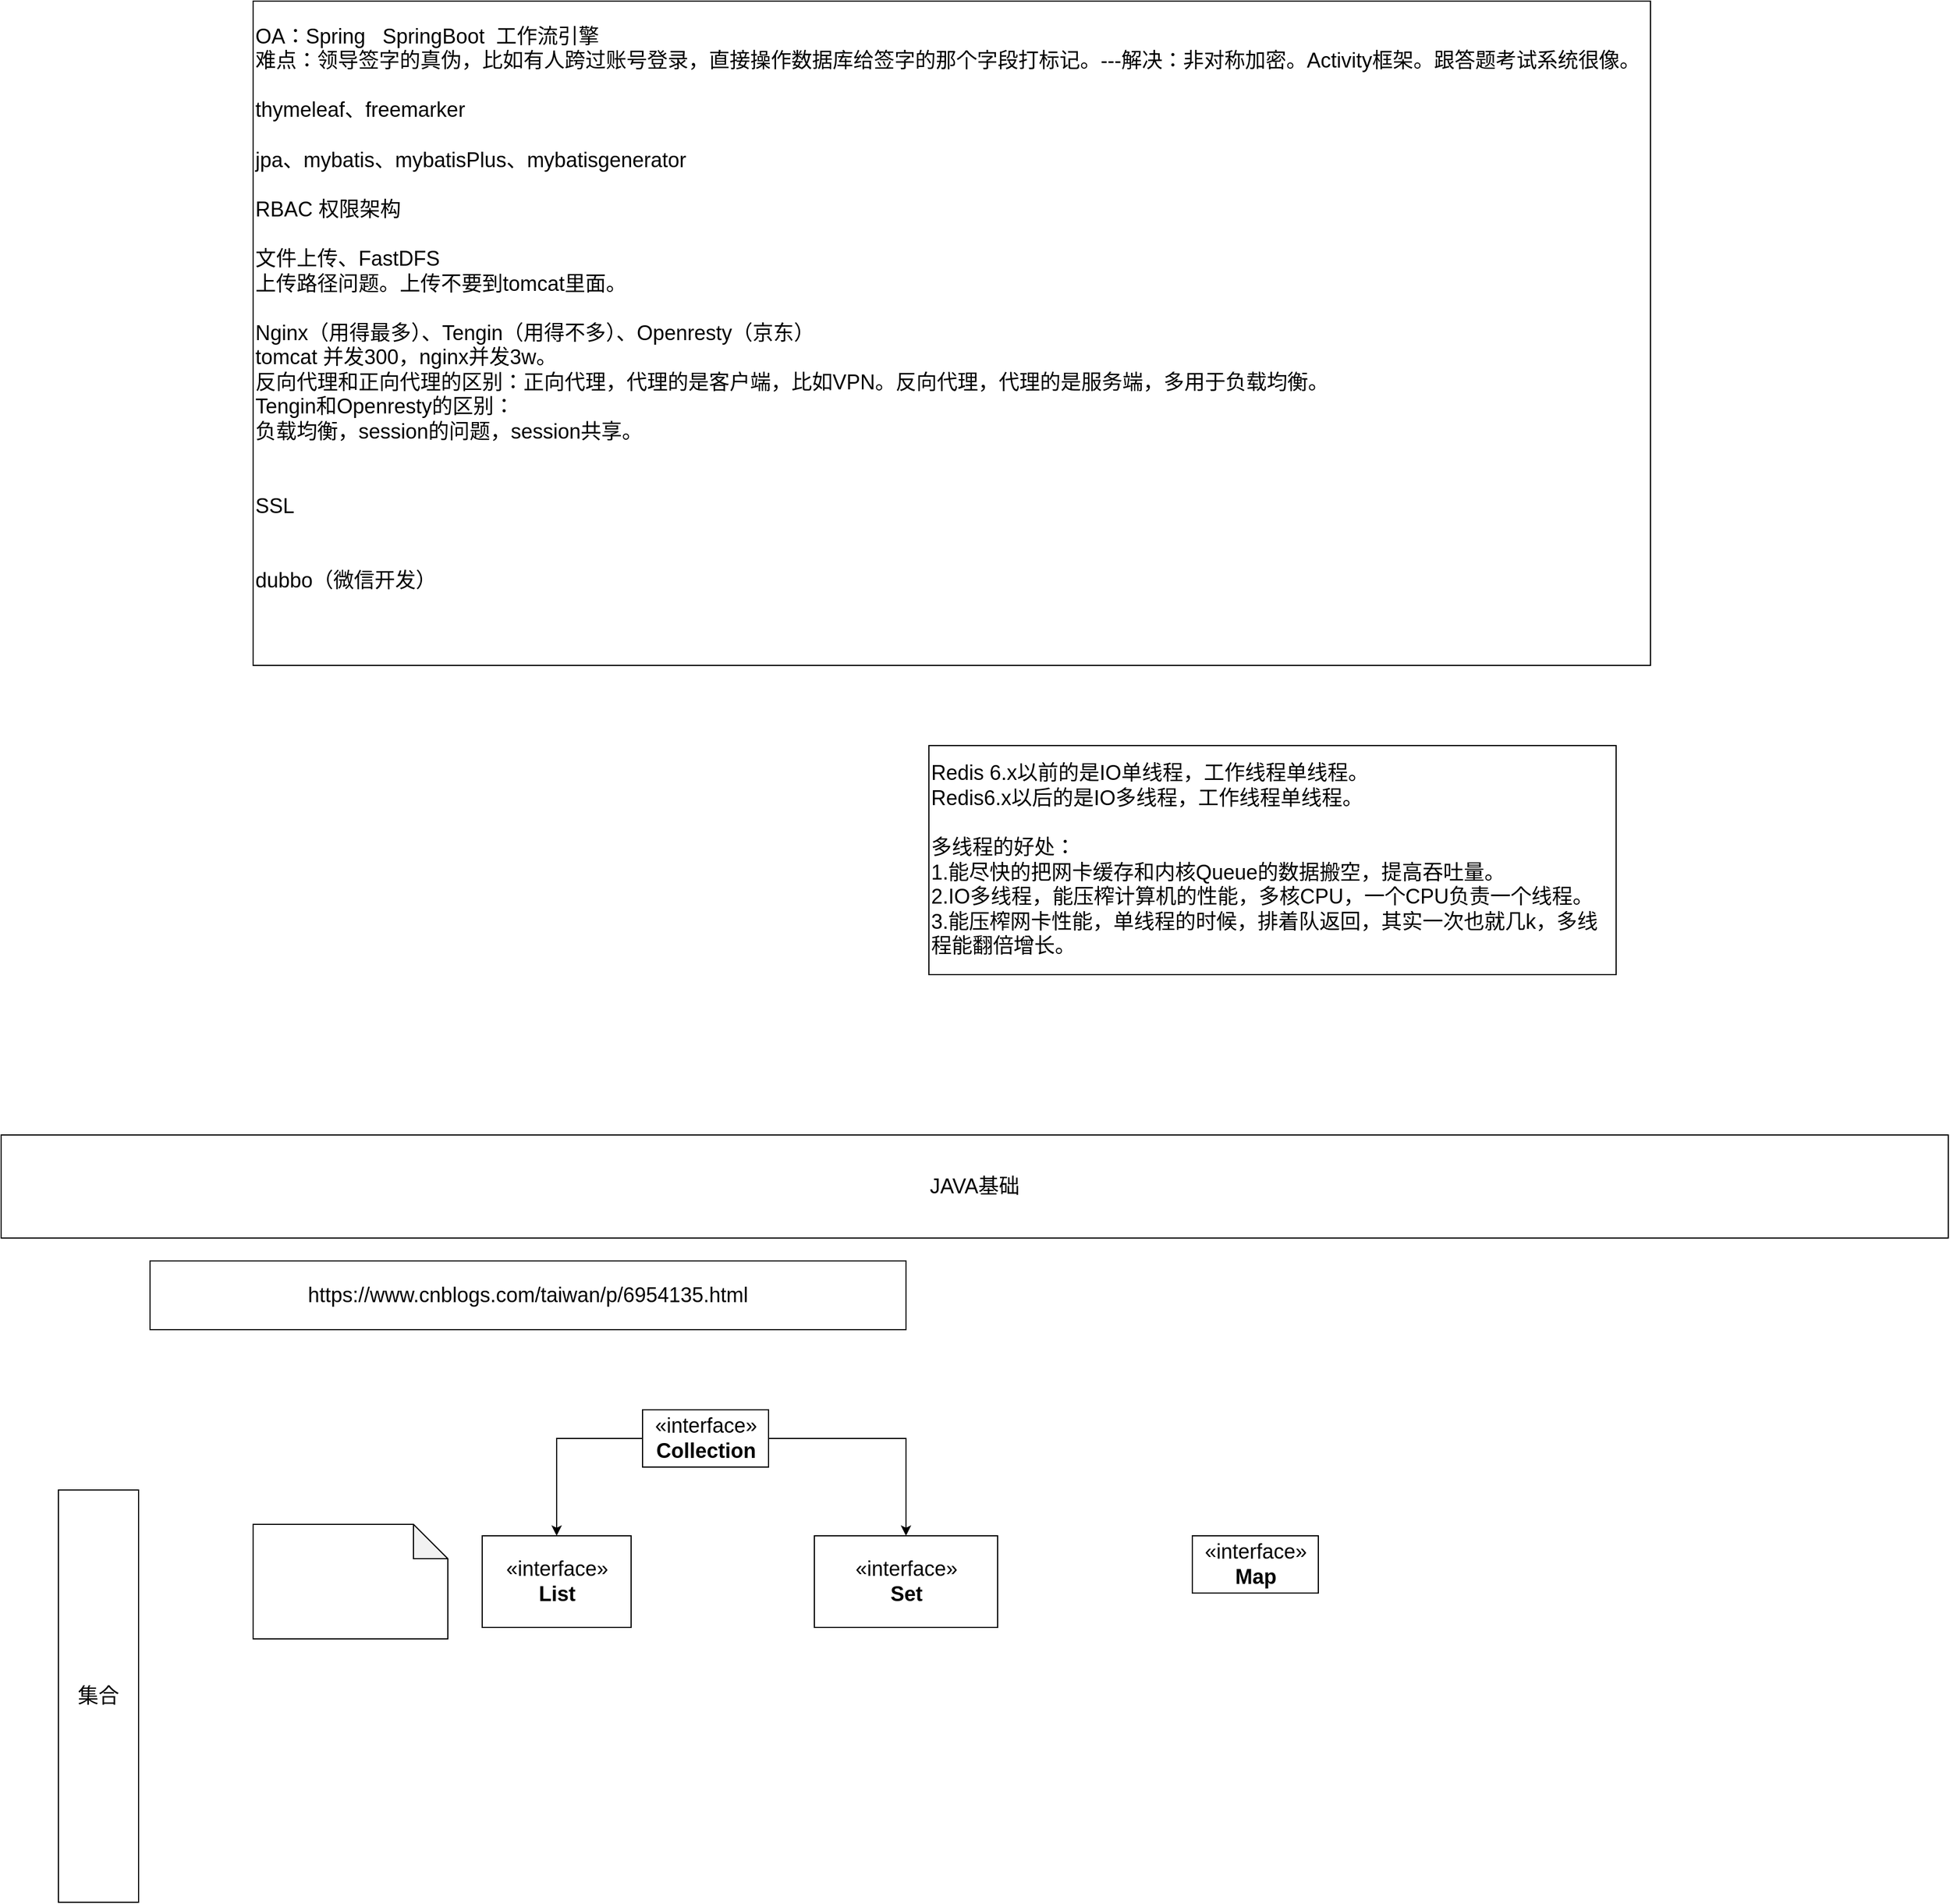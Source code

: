 <mxfile version="20.8.1" type="github">
  <diagram id="n1ftZFPXeWoBccRL3Ds-" name="第 1 页">
    <mxGraphModel dx="2261" dy="1933" grid="1" gridSize="10" guides="1" tooltips="1" connect="1" arrows="1" fold="1" page="1" pageScale="1" pageWidth="827" pageHeight="1169" math="0" shadow="0">
      <root>
        <mxCell id="0" />
        <mxCell id="1" parent="0" />
        <mxCell id="UYtDyfvaQPsocZmwA6KJ-1" value="&lt;font style=&quot;font-size: 18px;&quot;&gt;OA：Spring&amp;nbsp; &amp;nbsp;SpringBoot&amp;nbsp; 工作流引擎&lt;br&gt;难点：领导签字的真伪，比如有人跨过账号登录，直接操作数据库给签字的那个字段打标记。---解决：非对称加密。Activity框架。跟答题考试系统很像。&lt;br&gt;&lt;br&gt;thymeleaf、freemarker&lt;br&gt;&lt;br&gt;jpa、mybatis、mybatisPlus、mybatisgenerator&lt;br&gt;&lt;br&gt;RBAC 权限架构&lt;br&gt;&lt;br&gt;文件上传、FastDFS&lt;br&gt;上传路径问题。上传不要到tomcat里面。&lt;br&gt;&lt;br&gt;Nginx（用得最多）、Tengin（用得不多）、Openresty（京东）&lt;br&gt;tomcat 并发300，nginx并发3w。&lt;br&gt;反向代理和正向代理的区别：正向代理，代理的是客户端，比如VPN。反向代理，代理的是服务端，多用于负载均衡。&lt;br&gt;Tengin和Openresty的区别：&lt;br&gt;负载均衡，session的问题，session共享。&lt;br&gt;&lt;br&gt;&lt;br&gt;SSL&lt;br&gt;&lt;br&gt;&lt;br&gt;dubbo（微信开发）&lt;br&gt;&lt;br&gt;&lt;br&gt;&lt;/font&gt;" style="rounded=0;whiteSpace=wrap;html=1;align=left;" parent="1" vertex="1">
          <mxGeometry x="-50" y="-680" width="1220" height="580" as="geometry" />
        </mxCell>
        <mxCell id="UYtDyfvaQPsocZmwA6KJ-3" value="JAVA基础" style="rounded=0;whiteSpace=wrap;html=1;fontSize=18;" parent="1" vertex="1">
          <mxGeometry x="-270" y="310" width="1700" height="90" as="geometry" />
        </mxCell>
        <mxCell id="UYtDyfvaQPsocZmwA6KJ-4" value="集合" style="rounded=0;whiteSpace=wrap;html=1;fontSize=18;" parent="1" vertex="1">
          <mxGeometry x="-220" y="620" width="70" height="360" as="geometry" />
        </mxCell>
        <mxCell id="UYtDyfvaQPsocZmwA6KJ-11" style="edgeStyle=orthogonalEdgeStyle;rounded=0;orthogonalLoop=1;jettySize=auto;html=1;fontSize=18;" parent="1" source="UYtDyfvaQPsocZmwA6KJ-6" target="UYtDyfvaQPsocZmwA6KJ-9" edge="1">
          <mxGeometry relative="1" as="geometry" />
        </mxCell>
        <mxCell id="UYtDyfvaQPsocZmwA6KJ-13" style="edgeStyle=orthogonalEdgeStyle;rounded=0;orthogonalLoop=1;jettySize=auto;html=1;fontSize=18;" parent="1" source="UYtDyfvaQPsocZmwA6KJ-6" target="UYtDyfvaQPsocZmwA6KJ-8" edge="1">
          <mxGeometry relative="1" as="geometry" />
        </mxCell>
        <mxCell id="UYtDyfvaQPsocZmwA6KJ-6" value="«interface»&lt;br&gt;&lt;b&gt;Collection&lt;/b&gt;" style="html=1;fontSize=18;" parent="1" vertex="1">
          <mxGeometry x="290" y="550" width="110" height="50" as="geometry" />
        </mxCell>
        <mxCell id="UYtDyfvaQPsocZmwA6KJ-7" value="«interface»&lt;br&gt;&lt;b&gt;Map&lt;/b&gt;" style="html=1;fontSize=18;" parent="1" vertex="1">
          <mxGeometry x="770" y="660" width="110" height="50" as="geometry" />
        </mxCell>
        <mxCell id="UYtDyfvaQPsocZmwA6KJ-8" value="«interface»&lt;br&gt;&lt;b&gt;List&lt;/b&gt;" style="html=1;fontSize=18;" parent="1" vertex="1">
          <mxGeometry x="150" y="660" width="130" height="80" as="geometry" />
        </mxCell>
        <mxCell id="UYtDyfvaQPsocZmwA6KJ-9" value="«interface»&lt;br&gt;&lt;b&gt;Set&lt;/b&gt;" style="html=1;fontSize=18;" parent="1" vertex="1">
          <mxGeometry x="440" y="660" width="160" height="80" as="geometry" />
        </mxCell>
        <mxCell id="UYtDyfvaQPsocZmwA6KJ-14" value="" style="shape=note;whiteSpace=wrap;html=1;backgroundOutline=1;darkOpacity=0.05;fontSize=18;align=left;" parent="1" vertex="1">
          <mxGeometry x="-50" y="650" width="170" height="100" as="geometry" />
        </mxCell>
        <mxCell id="UYtDyfvaQPsocZmwA6KJ-15" value="https://www.cnblogs.com/taiwan/p/6954135.html" style="rounded=0;whiteSpace=wrap;html=1;fontSize=18;" parent="1" vertex="1">
          <mxGeometry x="-140" y="420" width="660" height="60" as="geometry" />
        </mxCell>
        <mxCell id="vPuZBKZ0nRlixl8lQZM2-1" value="&lt;font style=&quot;font-size: 18px;&quot;&gt;Redis 6.x以前的是IO单线程，工作线程单线程。&lt;br&gt;Redis6.x以后的是IO多线程，工作线程单线程。&lt;br&gt;&lt;br&gt;多线程的好处：&lt;br&gt;1.能尽快的把网卡缓存和内核Queue的数据搬空，提高吞吐量。&lt;br&gt;2.IO多线程，能压榨计算机的性能，多核CPU，一个CPU负责一个线程。&lt;br&gt;3.能压榨网卡性能，单线程的时候，排着队返回，其实一次也就几k，多线程能翻倍增长。&lt;/font&gt;" style="rounded=0;whiteSpace=wrap;html=1;align=left;" vertex="1" parent="1">
          <mxGeometry x="540" y="-30" width="600" height="200" as="geometry" />
        </mxCell>
      </root>
    </mxGraphModel>
  </diagram>
</mxfile>
